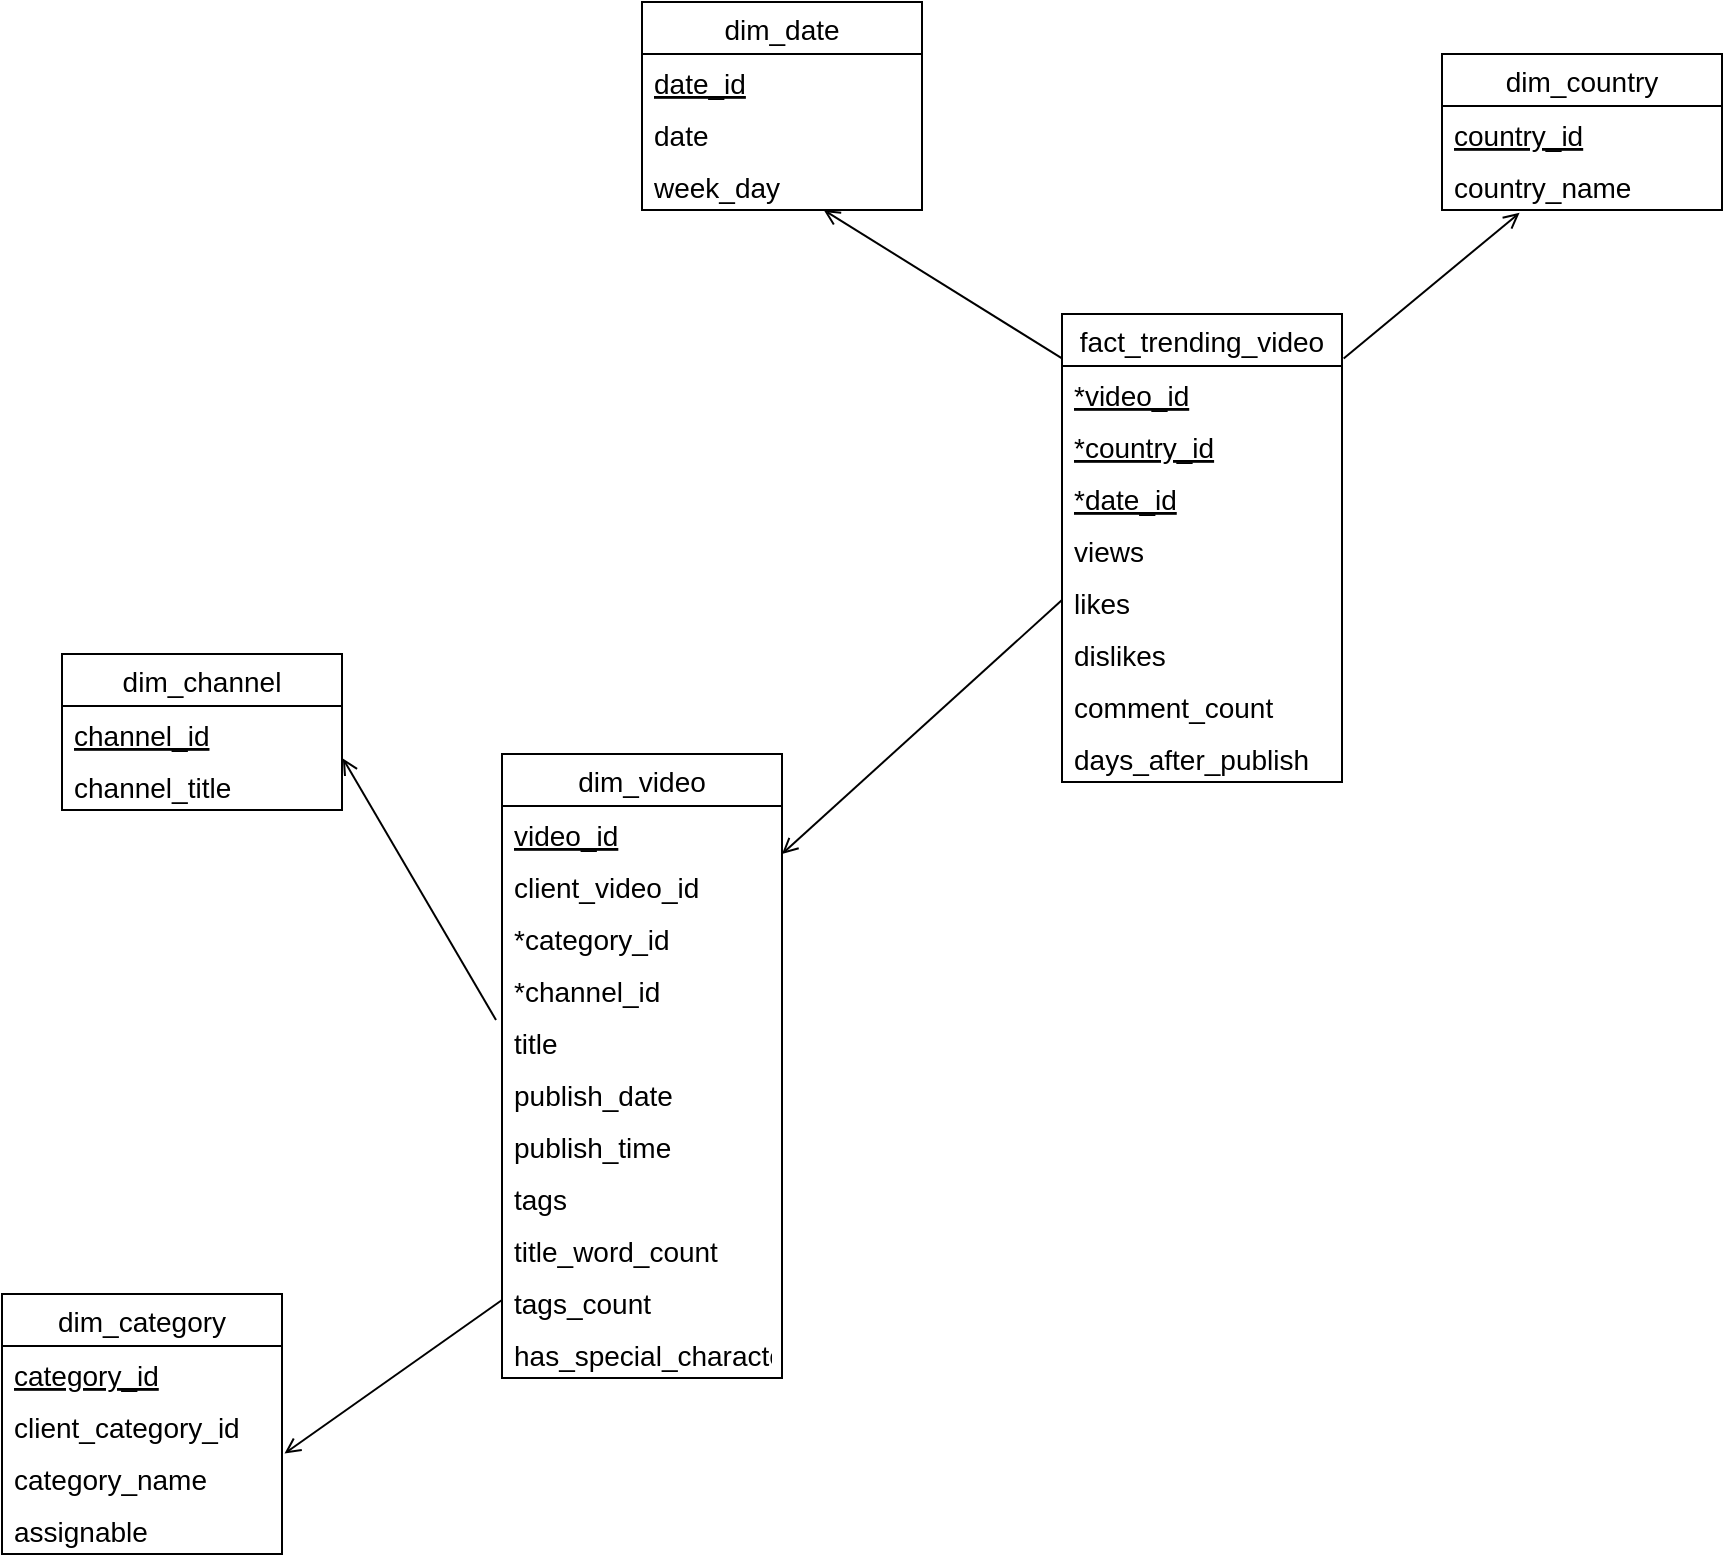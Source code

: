 <mxfile version="14.1.8" type="device"><diagram id="BrqfLUkZzorye1E1v5Gr" name="Page-1"><mxGraphModel dx="1874" dy="592" grid="1" gridSize="10" guides="1" tooltips="1" connect="1" arrows="1" fold="1" page="1" pageScale="1" pageWidth="850" pageHeight="1100" math="0" shadow="0"><root><mxCell id="0"/><mxCell id="1" parent="0"/><mxCell id="-jB_RGLvImkQwLkwE5Ib-5" value="fact_trending_video" style="swimlane;fontStyle=0;childLayout=stackLayout;horizontal=1;startSize=26;fillColor=none;horizontalStack=0;resizeParent=1;resizeParentMax=0;resizeLast=0;collapsible=1;marginBottom=0;fontSize=14;" parent="1" vertex="1"><mxGeometry x="340" y="270" width="140" height="234" as="geometry"/></mxCell><mxCell id="-jB_RGLvImkQwLkwE5Ib-6" value="*video_id" style="text;strokeColor=none;fillColor=none;align=left;verticalAlign=top;spacingLeft=4;spacingRight=4;overflow=hidden;rotatable=0;points=[[0,0.5],[1,0.5]];portConstraint=eastwest;fontStyle=4;fontSize=14;" parent="-jB_RGLvImkQwLkwE5Ib-5" vertex="1"><mxGeometry y="26" width="140" height="26" as="geometry"/></mxCell><mxCell id="-jB_RGLvImkQwLkwE5Ib-7" value="*country_id" style="text;strokeColor=none;fillColor=none;align=left;verticalAlign=top;spacingLeft=4;spacingRight=4;overflow=hidden;rotatable=0;points=[[0,0.5],[1,0.5]];portConstraint=eastwest;fontStyle=4;fontSize=14;" parent="-jB_RGLvImkQwLkwE5Ib-5" vertex="1"><mxGeometry y="52" width="140" height="26" as="geometry"/></mxCell><mxCell id="-jB_RGLvImkQwLkwE5Ib-8" value="*date_id" style="text;strokeColor=none;fillColor=none;align=left;verticalAlign=top;spacingLeft=4;spacingRight=4;overflow=hidden;rotatable=0;points=[[0,0.5],[1,0.5]];portConstraint=eastwest;fontStyle=4;fontSize=14;" parent="-jB_RGLvImkQwLkwE5Ib-5" vertex="1"><mxGeometry y="78" width="140" height="26" as="geometry"/></mxCell><mxCell id="58xWUjp1CPyC0H-r0uTf-8" value="views" style="text;strokeColor=none;fillColor=none;align=left;verticalAlign=top;spacingLeft=4;spacingRight=4;overflow=hidden;rotatable=0;points=[[0,0.5],[1,0.5]];portConstraint=eastwest;fontSize=14;" parent="-jB_RGLvImkQwLkwE5Ib-5" vertex="1"><mxGeometry y="104" width="140" height="26" as="geometry"/></mxCell><mxCell id="58xWUjp1CPyC0H-r0uTf-9" value="likes" style="text;strokeColor=none;fillColor=none;align=left;verticalAlign=top;spacingLeft=4;spacingRight=4;overflow=hidden;rotatable=0;points=[[0,0.5],[1,0.5]];portConstraint=eastwest;fontSize=14;" parent="-jB_RGLvImkQwLkwE5Ib-5" vertex="1"><mxGeometry y="130" width="140" height="26" as="geometry"/></mxCell><mxCell id="58xWUjp1CPyC0H-r0uTf-7" value="dislikes" style="text;strokeColor=none;fillColor=none;align=left;verticalAlign=top;spacingLeft=4;spacingRight=4;overflow=hidden;rotatable=0;points=[[0,0.5],[1,0.5]];portConstraint=eastwest;fontSize=14;" parent="-jB_RGLvImkQwLkwE5Ib-5" vertex="1"><mxGeometry y="156" width="140" height="26" as="geometry"/></mxCell><mxCell id="58xWUjp1CPyC0H-r0uTf-10" value="comment_count" style="text;strokeColor=none;fillColor=none;align=left;verticalAlign=top;spacingLeft=4;spacingRight=4;overflow=hidden;rotatable=0;points=[[0,0.5],[1,0.5]];portConstraint=eastwest;fontSize=14;" parent="-jB_RGLvImkQwLkwE5Ib-5" vertex="1"><mxGeometry y="182" width="140" height="26" as="geometry"/></mxCell><mxCell id="58xWUjp1CPyC0H-r0uTf-26" value="days_after_publish" style="text;strokeColor=none;fillColor=none;align=left;verticalAlign=top;spacingLeft=4;spacingRight=4;overflow=hidden;rotatable=0;points=[[0,0.5],[1,0.5]];portConstraint=eastwest;fontSize=14;" parent="-jB_RGLvImkQwLkwE5Ib-5" vertex="1"><mxGeometry y="208" width="140" height="26" as="geometry"/></mxCell><mxCell id="-jB_RGLvImkQwLkwE5Ib-9" value="dim_country" style="swimlane;fontStyle=0;childLayout=stackLayout;horizontal=1;startSize=26;fillColor=none;horizontalStack=0;resizeParent=1;resizeParentMax=0;resizeLast=0;collapsible=1;marginBottom=0;fontSize=14;" parent="1" vertex="1"><mxGeometry x="530" y="140" width="140" height="78" as="geometry"><mxRectangle x="80" y="470" width="100" height="26" as="alternateBounds"/></mxGeometry></mxCell><mxCell id="-jB_RGLvImkQwLkwE5Ib-10" value="country_id" style="text;strokeColor=none;fillColor=none;align=left;verticalAlign=top;spacingLeft=4;spacingRight=4;overflow=hidden;rotatable=0;points=[[0,0.5],[1,0.5]];portConstraint=eastwest;fontStyle=4;fontSize=14;" parent="-jB_RGLvImkQwLkwE5Ib-9" vertex="1"><mxGeometry y="26" width="140" height="26" as="geometry"/></mxCell><mxCell id="-jB_RGLvImkQwLkwE5Ib-11" value="country_name" style="text;strokeColor=none;fillColor=none;align=left;verticalAlign=top;spacingLeft=4;spacingRight=4;overflow=hidden;rotatable=0;points=[[0,0.5],[1,0.5]];portConstraint=eastwest;fontSize=14;" parent="-jB_RGLvImkQwLkwE5Ib-9" vertex="1"><mxGeometry y="52" width="140" height="26" as="geometry"/></mxCell><mxCell id="-jB_RGLvImkQwLkwE5Ib-13" value="dim_date" style="swimlane;fontStyle=0;childLayout=stackLayout;horizontal=1;startSize=26;fillColor=none;horizontalStack=0;resizeParent=1;resizeParentMax=0;resizeLast=0;collapsible=1;marginBottom=0;fontSize=14;" parent="1" vertex="1"><mxGeometry x="130" y="114" width="140" height="104" as="geometry"/></mxCell><mxCell id="-jB_RGLvImkQwLkwE5Ib-14" value="date_id" style="text;strokeColor=none;fillColor=none;align=left;verticalAlign=top;spacingLeft=4;spacingRight=4;overflow=hidden;rotatable=0;points=[[0,0.5],[1,0.5]];portConstraint=eastwest;fontStyle=4;fontSize=14;" parent="-jB_RGLvImkQwLkwE5Ib-13" vertex="1"><mxGeometry y="26" width="140" height="26" as="geometry"/></mxCell><mxCell id="-jB_RGLvImkQwLkwE5Ib-15" value="date" style="text;strokeColor=none;fillColor=none;align=left;verticalAlign=top;spacingLeft=4;spacingRight=4;overflow=hidden;rotatable=0;points=[[0,0.5],[1,0.5]];portConstraint=eastwest;fontSize=14;" parent="-jB_RGLvImkQwLkwE5Ib-13" vertex="1"><mxGeometry y="52" width="140" height="26" as="geometry"/></mxCell><mxCell id="58xWUjp1CPyC0H-r0uTf-25" value="week_day" style="text;strokeColor=none;fillColor=none;align=left;verticalAlign=top;spacingLeft=4;spacingRight=4;overflow=hidden;rotatable=0;points=[[0,0.5],[1,0.5]];portConstraint=eastwest;fontSize=14;" parent="-jB_RGLvImkQwLkwE5Ib-13" vertex="1"><mxGeometry y="78" width="140" height="26" as="geometry"/></mxCell><mxCell id="-jB_RGLvImkQwLkwE5Ib-21" value="dim_channel" style="swimlane;fontStyle=0;childLayout=stackLayout;horizontal=1;startSize=26;fillColor=none;horizontalStack=0;resizeParent=1;resizeParentMax=0;resizeLast=0;collapsible=1;marginBottom=0;fontSize=14;" parent="1" vertex="1"><mxGeometry x="-160" y="440" width="140" height="78" as="geometry"/></mxCell><mxCell id="-jB_RGLvImkQwLkwE5Ib-22" value="channel_id" style="text;strokeColor=none;fillColor=none;align=left;verticalAlign=top;spacingLeft=4;spacingRight=4;overflow=hidden;rotatable=0;points=[[0,0.5],[1,0.5]];portConstraint=eastwest;fontStyle=4;fontSize=14;" parent="-jB_RGLvImkQwLkwE5Ib-21" vertex="1"><mxGeometry y="26" width="140" height="26" as="geometry"/></mxCell><mxCell id="-jB_RGLvImkQwLkwE5Ib-23" value="channel_title" style="text;strokeColor=none;fillColor=none;align=left;verticalAlign=top;spacingLeft=4;spacingRight=4;overflow=hidden;rotatable=0;points=[[0,0.5],[1,0.5]];portConstraint=eastwest;fontSize=14;" parent="-jB_RGLvImkQwLkwE5Ib-21" vertex="1"><mxGeometry y="52" width="140" height="26" as="geometry"/></mxCell><mxCell id="-jB_RGLvImkQwLkwE5Ib-33" value="" style="endArrow=none;html=1;entryX=0;entryY=-0.146;entryDx=0;entryDy=0;entryPerimeter=0;startArrow=open;startFill=0;fontSize=14;" parent="1" source="58xWUjp1CPyC0H-r0uTf-25" target="-jB_RGLvImkQwLkwE5Ib-6" edge="1"><mxGeometry width="50" height="50" relative="1" as="geometry"><mxPoint x="230" y="290" as="sourcePoint"/><mxPoint x="336" y="316" as="targetPoint"/></mxGeometry></mxCell><mxCell id="-jB_RGLvImkQwLkwE5Ib-36" value="dim_category" style="swimlane;fontStyle=0;childLayout=stackLayout;horizontal=1;startSize=26;fillColor=none;horizontalStack=0;resizeParent=1;resizeParentMax=0;resizeLast=0;collapsible=1;marginBottom=0;fontSize=14;" parent="1" vertex="1"><mxGeometry x="-190" y="760" width="140" height="130" as="geometry"/></mxCell><mxCell id="-jB_RGLvImkQwLkwE5Ib-40" value="category_id" style="text;strokeColor=none;fillColor=none;align=left;verticalAlign=top;spacingLeft=4;spacingRight=4;overflow=hidden;rotatable=0;points=[[0,0.5],[1,0.5]];portConstraint=eastwest;fontStyle=4;fontSize=14;" parent="-jB_RGLvImkQwLkwE5Ib-36" vertex="1"><mxGeometry y="26" width="140" height="26" as="geometry"/></mxCell><mxCell id="-jB_RGLvImkQwLkwE5Ib-37" value="client_category_id" style="text;strokeColor=none;fillColor=none;align=left;verticalAlign=top;spacingLeft=4;spacingRight=4;overflow=hidden;rotatable=0;points=[[0,0.5],[1,0.5]];portConstraint=eastwest;fontSize=14;" parent="-jB_RGLvImkQwLkwE5Ib-36" vertex="1"><mxGeometry y="52" width="140" height="26" as="geometry"/></mxCell><mxCell id="-jB_RGLvImkQwLkwE5Ib-38" value="category_name" style="text;strokeColor=none;fillColor=none;align=left;verticalAlign=top;spacingLeft=4;spacingRight=4;overflow=hidden;rotatable=0;points=[[0,0.5],[1,0.5]];portConstraint=eastwest;fontSize=14;" parent="-jB_RGLvImkQwLkwE5Ib-36" vertex="1"><mxGeometry y="78" width="140" height="26" as="geometry"/></mxCell><mxCell id="-jB_RGLvImkQwLkwE5Ib-39" value="assignable" style="text;strokeColor=none;fillColor=none;align=left;verticalAlign=top;spacingLeft=4;spacingRight=4;overflow=hidden;rotatable=0;points=[[0,0.5],[1,0.5]];portConstraint=eastwest;fontSize=14;" parent="-jB_RGLvImkQwLkwE5Ib-36" vertex="1"><mxGeometry y="104" width="140" height="26" as="geometry"/></mxCell><mxCell id="-jB_RGLvImkQwLkwE5Ib-45" value="" style="endArrow=open;html=1;entryX=0.277;entryY=1.054;entryDx=0;entryDy=0;entryPerimeter=0;exitX=1.006;exitY=-0.146;exitDx=0;exitDy=0;exitPerimeter=0;startArrow=none;startFill=0;endFill=0;fontSize=14;" parent="1" source="-jB_RGLvImkQwLkwE5Ib-6" target="-jB_RGLvImkQwLkwE5Ib-11" edge="1"><mxGeometry width="50" height="50" relative="1" as="geometry"><mxPoint x="520" y="310" as="sourcePoint"/><mxPoint x="620" y="197" as="targetPoint"/></mxGeometry></mxCell><mxCell id="-jB_RGLvImkQwLkwE5Ib-55" value="dim_video" style="swimlane;fontStyle=0;childLayout=stackLayout;horizontal=1;startSize=26;fillColor=none;horizontalStack=0;resizeParent=1;resizeParentMax=0;resizeLast=0;collapsible=1;marginBottom=0;fontSize=14;" parent="1" vertex="1"><mxGeometry x="60" y="490" width="140" height="312" as="geometry"><mxRectangle x="80" y="470" width="100" height="26" as="alternateBounds"/></mxGeometry></mxCell><mxCell id="-jB_RGLvImkQwLkwE5Ib-56" value="video_id" style="text;strokeColor=none;fillColor=none;align=left;verticalAlign=top;spacingLeft=4;spacingRight=4;overflow=hidden;rotatable=0;points=[[0,0.5],[1,0.5]];portConstraint=eastwest;fontStyle=4;fontSize=14;" parent="-jB_RGLvImkQwLkwE5Ib-55" vertex="1"><mxGeometry y="26" width="140" height="26" as="geometry"/></mxCell><mxCell id="-jB_RGLvImkQwLkwE5Ib-57" value="client_video_id" style="text;strokeColor=none;fillColor=none;align=left;verticalAlign=top;spacingLeft=4;spacingRight=4;overflow=hidden;rotatable=0;points=[[0,0.5],[1,0.5]];portConstraint=eastwest;fontSize=14;" parent="-jB_RGLvImkQwLkwE5Ib-55" vertex="1"><mxGeometry y="52" width="140" height="26" as="geometry"/></mxCell><mxCell id="58xWUjp1CPyC0H-r0uTf-24" value="*category_id" style="text;strokeColor=none;fillColor=none;align=left;verticalAlign=top;spacingLeft=4;spacingRight=4;overflow=hidden;rotatable=0;points=[[0,0.5],[1,0.5]];portConstraint=eastwest;fontSize=14;" parent="-jB_RGLvImkQwLkwE5Ib-55" vertex="1"><mxGeometry y="78" width="140" height="26" as="geometry"/></mxCell><mxCell id="58xWUjp1CPyC0H-r0uTf-6" value="*channel_id" style="text;strokeColor=none;fillColor=none;align=left;verticalAlign=top;spacingLeft=4;spacingRight=4;overflow=hidden;rotatable=0;points=[[0,0.5],[1,0.5]];portConstraint=eastwest;fontSize=14;" parent="-jB_RGLvImkQwLkwE5Ib-55" vertex="1"><mxGeometry y="104" width="140" height="26" as="geometry"/></mxCell><mxCell id="58xWUjp1CPyC0H-r0uTf-1" value="title" style="text;strokeColor=none;fillColor=none;align=left;verticalAlign=top;spacingLeft=4;spacingRight=4;overflow=hidden;rotatable=0;points=[[0,0.5],[1,0.5]];portConstraint=eastwest;fontSize=14;" parent="-jB_RGLvImkQwLkwE5Ib-55" vertex="1"><mxGeometry y="130" width="140" height="26" as="geometry"/></mxCell><mxCell id="58xWUjp1CPyC0H-r0uTf-2" value="publish_date" style="text;strokeColor=none;fillColor=none;align=left;verticalAlign=top;spacingLeft=4;spacingRight=4;overflow=hidden;rotatable=0;points=[[0,0.5],[1,0.5]];portConstraint=eastwest;fontSize=14;" parent="-jB_RGLvImkQwLkwE5Ib-55" vertex="1"><mxGeometry y="156" width="140" height="26" as="geometry"/></mxCell><mxCell id="58xWUjp1CPyC0H-r0uTf-3" value="publish_time" style="text;strokeColor=none;fillColor=none;align=left;verticalAlign=top;spacingLeft=4;spacingRight=4;overflow=hidden;rotatable=0;points=[[0,0.5],[1,0.5]];portConstraint=eastwest;fontSize=14;" parent="-jB_RGLvImkQwLkwE5Ib-55" vertex="1"><mxGeometry y="182" width="140" height="26" as="geometry"/></mxCell><mxCell id="58xWUjp1CPyC0H-r0uTf-4" value="tags" style="text;strokeColor=none;fillColor=none;align=left;verticalAlign=top;spacingLeft=4;spacingRight=4;overflow=hidden;rotatable=0;points=[[0,0.5],[1,0.5]];portConstraint=eastwest;fontSize=14;" parent="-jB_RGLvImkQwLkwE5Ib-55" vertex="1"><mxGeometry y="208" width="140" height="26" as="geometry"/></mxCell><mxCell id="58xWUjp1CPyC0H-r0uTf-13" value="title_word_count" style="text;strokeColor=none;fillColor=none;align=left;verticalAlign=top;spacingLeft=4;spacingRight=4;overflow=hidden;rotatable=0;points=[[0,0.5],[1,0.5]];portConstraint=eastwest;fontSize=14;" parent="-jB_RGLvImkQwLkwE5Ib-55" vertex="1"><mxGeometry y="234" width="140" height="26" as="geometry"/></mxCell><mxCell id="58xWUjp1CPyC0H-r0uTf-14" value="tags_count" style="text;strokeColor=none;fillColor=none;align=left;verticalAlign=top;spacingLeft=4;spacingRight=4;overflow=hidden;rotatable=0;points=[[0,0.5],[1,0.5]];portConstraint=eastwest;fontSize=14;" parent="-jB_RGLvImkQwLkwE5Ib-55" vertex="1"><mxGeometry y="260" width="140" height="26" as="geometry"/></mxCell><mxCell id="58xWUjp1CPyC0H-r0uTf-15" value="has_special_character" style="text;strokeColor=none;fillColor=none;align=left;verticalAlign=top;spacingLeft=4;spacingRight=4;overflow=hidden;rotatable=0;points=[[0,0.5],[1,0.5]];portConstraint=eastwest;fontSize=14;" parent="-jB_RGLvImkQwLkwE5Ib-55" vertex="1"><mxGeometry y="286" width="140" height="26" as="geometry"/></mxCell><mxCell id="-jB_RGLvImkQwLkwE5Ib-58" value="" style="endArrow=none;html=1;exitX=1;exitY=-0.077;exitDx=0;exitDy=0;exitPerimeter=0;entryX=0;entryY=0.5;entryDx=0;entryDy=0;startArrow=open;startFill=0;fontSize=14;" parent="1" source="-jB_RGLvImkQwLkwE5Ib-57" target="58xWUjp1CPyC0H-r0uTf-9" edge="1"><mxGeometry width="50" height="50" relative="1" as="geometry"><mxPoint x="70" y="320.002" as="sourcePoint"/><mxPoint x="300" y="450" as="targetPoint"/></mxGeometry></mxCell><mxCell id="58xWUjp1CPyC0H-r0uTf-21" value="" style="endArrow=none;html=1;exitX=1.009;exitY=0.069;exitDx=0;exitDy=0;exitPerimeter=0;entryX=0;entryY=0.5;entryDx=0;entryDy=0;startArrow=open;startFill=0;fontSize=14;" parent="1" source="-jB_RGLvImkQwLkwE5Ib-38" target="58xWUjp1CPyC0H-r0uTf-14" edge="1"><mxGeometry width="50" height="50" relative="1" as="geometry"><mxPoint x="-10" y="730" as="sourcePoint"/><mxPoint x="40" y="680" as="targetPoint"/></mxGeometry></mxCell><mxCell id="58xWUjp1CPyC0H-r0uTf-23" value="" style="endArrow=none;html=1;exitX=1.003;exitY=0.008;exitDx=0;exitDy=0;exitPerimeter=0;startArrow=open;startFill=0;fontSize=14;" parent="1" source="-jB_RGLvImkQwLkwE5Ib-23" edge="1"><mxGeometry width="50" height="50" relative="1" as="geometry"><mxPoint y="610" as="sourcePoint"/><mxPoint x="57" y="623" as="targetPoint"/></mxGeometry></mxCell></root></mxGraphModel></diagram></mxfile>